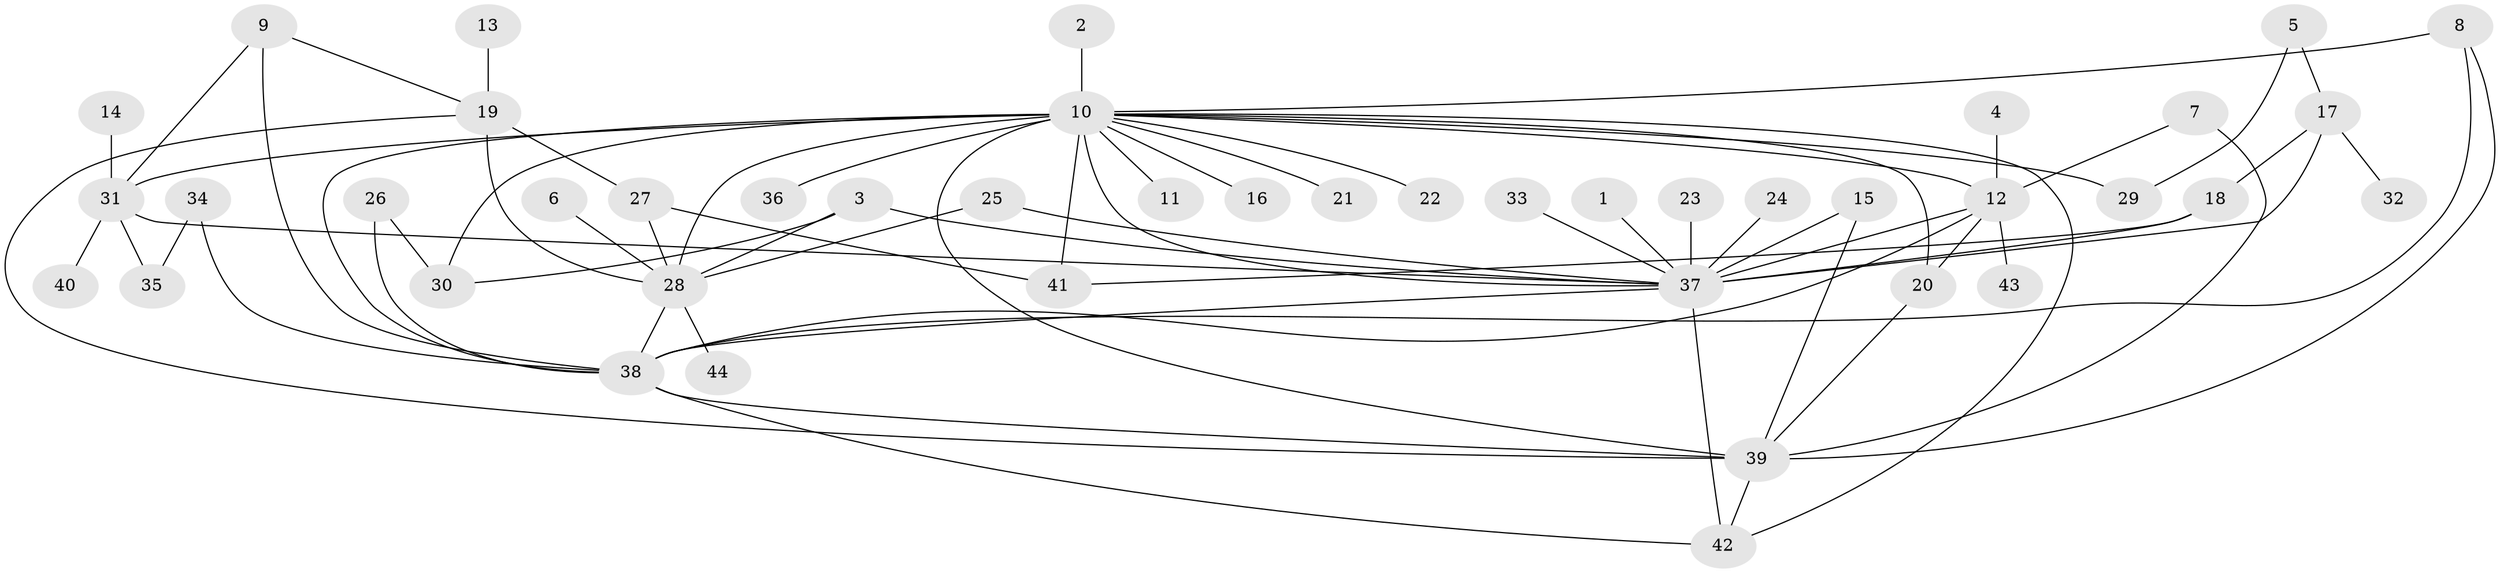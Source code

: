 // original degree distribution, {26: 0.011363636363636364, 21: 0.011363636363636364, 12: 0.022727272727272728, 11: 0.011363636363636364, 1: 0.4659090909090909, 5: 0.022727272727272728, 6: 0.011363636363636364, 20: 0.011363636363636364, 3: 0.13636363636363635, 2: 0.2159090909090909, 4: 0.056818181818181816, 8: 0.011363636363636364, 7: 0.011363636363636364}
// Generated by graph-tools (version 1.1) at 2025/01/03/09/25 03:01:55]
// undirected, 44 vertices, 71 edges
graph export_dot {
graph [start="1"]
  node [color=gray90,style=filled];
  1;
  2;
  3;
  4;
  5;
  6;
  7;
  8;
  9;
  10;
  11;
  12;
  13;
  14;
  15;
  16;
  17;
  18;
  19;
  20;
  21;
  22;
  23;
  24;
  25;
  26;
  27;
  28;
  29;
  30;
  31;
  32;
  33;
  34;
  35;
  36;
  37;
  38;
  39;
  40;
  41;
  42;
  43;
  44;
  1 -- 37 [weight=1.0];
  2 -- 10 [weight=1.0];
  3 -- 28 [weight=1.0];
  3 -- 30 [weight=1.0];
  3 -- 37 [weight=1.0];
  4 -- 12 [weight=1.0];
  5 -- 17 [weight=1.0];
  5 -- 29 [weight=1.0];
  6 -- 28 [weight=1.0];
  7 -- 12 [weight=1.0];
  7 -- 39 [weight=2.0];
  8 -- 10 [weight=1.0];
  8 -- 38 [weight=1.0];
  8 -- 39 [weight=1.0];
  9 -- 19 [weight=1.0];
  9 -- 31 [weight=1.0];
  9 -- 38 [weight=1.0];
  10 -- 11 [weight=1.0];
  10 -- 12 [weight=1.0];
  10 -- 16 [weight=1.0];
  10 -- 20 [weight=1.0];
  10 -- 21 [weight=1.0];
  10 -- 22 [weight=1.0];
  10 -- 28 [weight=2.0];
  10 -- 29 [weight=1.0];
  10 -- 30 [weight=1.0];
  10 -- 31 [weight=1.0];
  10 -- 36 [weight=1.0];
  10 -- 37 [weight=1.0];
  10 -- 38 [weight=2.0];
  10 -- 39 [weight=2.0];
  10 -- 41 [weight=1.0];
  10 -- 42 [weight=1.0];
  12 -- 20 [weight=1.0];
  12 -- 37 [weight=2.0];
  12 -- 38 [weight=1.0];
  12 -- 43 [weight=1.0];
  13 -- 19 [weight=1.0];
  14 -- 31 [weight=1.0];
  15 -- 37 [weight=1.0];
  15 -- 39 [weight=1.0];
  17 -- 18 [weight=1.0];
  17 -- 32 [weight=1.0];
  17 -- 37 [weight=2.0];
  18 -- 37 [weight=1.0];
  18 -- 41 [weight=1.0];
  19 -- 27 [weight=1.0];
  19 -- 28 [weight=2.0];
  19 -- 39 [weight=1.0];
  20 -- 39 [weight=1.0];
  23 -- 37 [weight=1.0];
  24 -- 37 [weight=1.0];
  25 -- 28 [weight=1.0];
  25 -- 37 [weight=1.0];
  26 -- 30 [weight=1.0];
  26 -- 38 [weight=2.0];
  27 -- 28 [weight=1.0];
  27 -- 41 [weight=1.0];
  28 -- 38 [weight=1.0];
  28 -- 44 [weight=1.0];
  31 -- 35 [weight=1.0];
  31 -- 37 [weight=1.0];
  31 -- 40 [weight=1.0];
  33 -- 37 [weight=1.0];
  34 -- 35 [weight=1.0];
  34 -- 38 [weight=1.0];
  37 -- 38 [weight=1.0];
  37 -- 42 [weight=1.0];
  38 -- 39 [weight=2.0];
  38 -- 42 [weight=1.0];
  39 -- 42 [weight=1.0];
}
